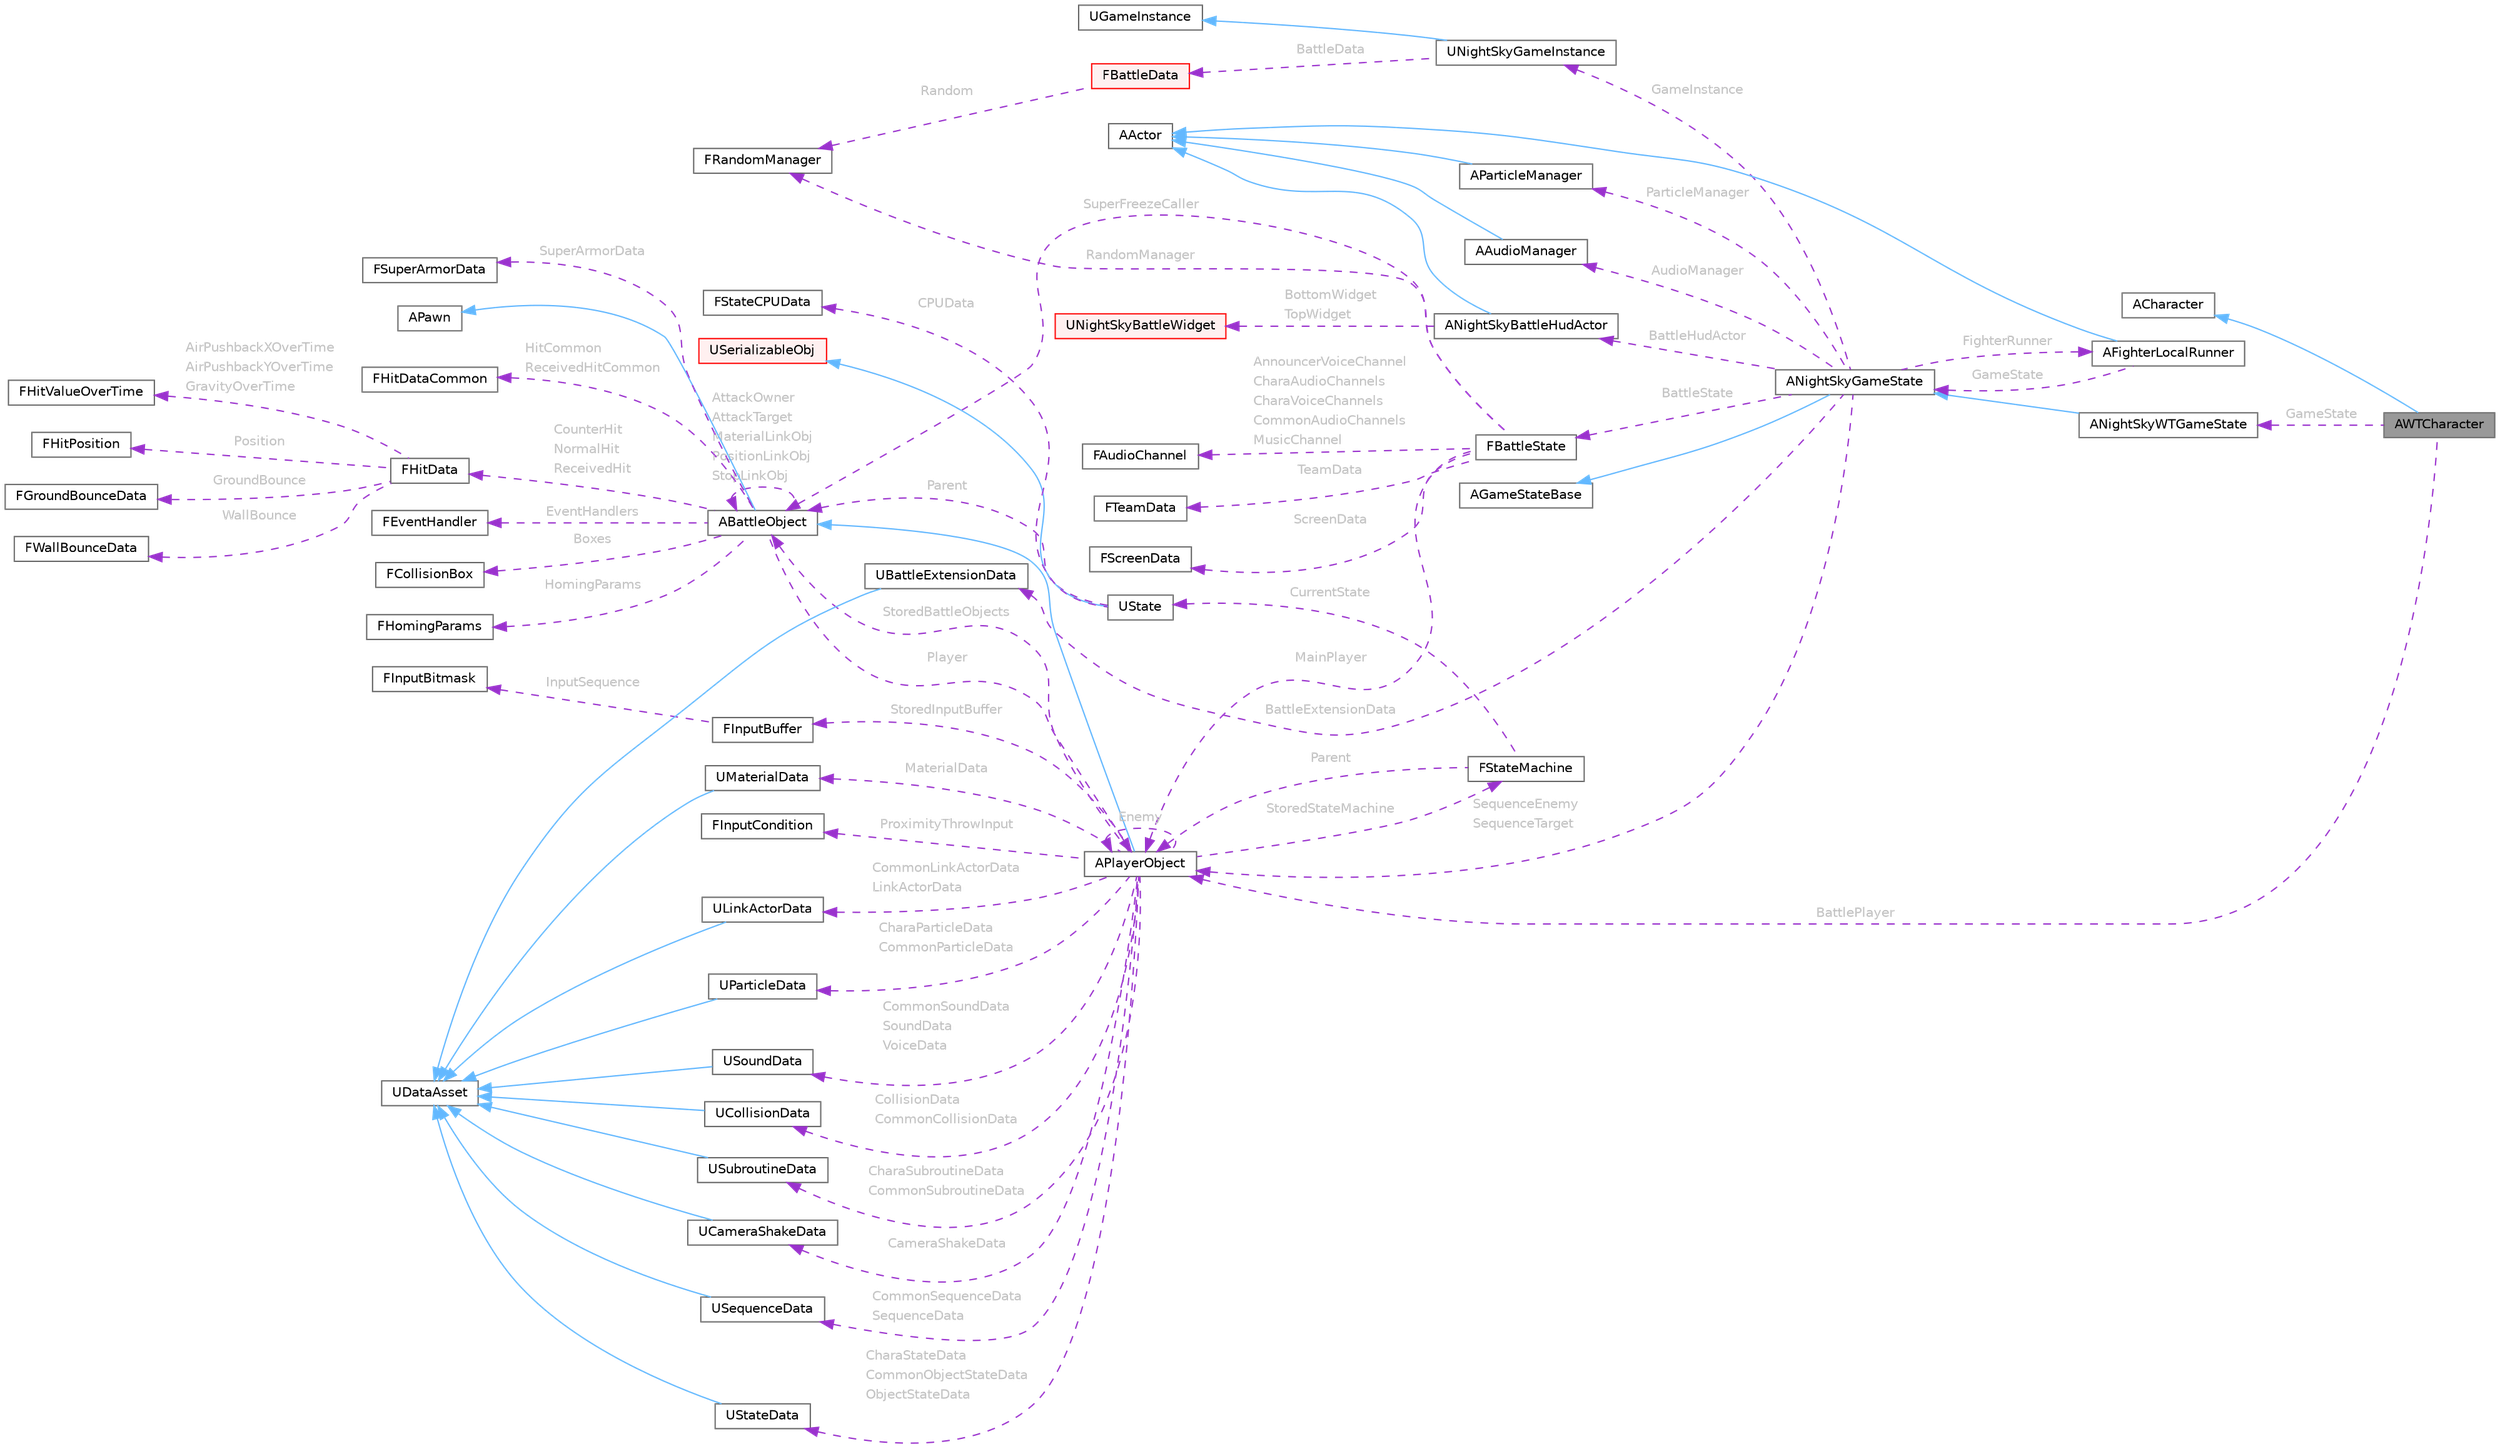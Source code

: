 digraph "AWTCharacter"
{
 // LATEX_PDF_SIZE
  bgcolor="transparent";
  edge [fontname=Helvetica,fontsize=10,labelfontname=Helvetica,labelfontsize=10];
  node [fontname=Helvetica,fontsize=10,shape=box,height=0.2,width=0.4];
  rankdir="LR";
  Node1 [id="Node000001",label="AWTCharacter",height=0.2,width=0.4,color="gray40", fillcolor="grey60", style="filled", fontcolor="black",tooltip=" "];
  Node2 -> Node1 [id="edge1_Node000001_Node000002",dir="back",color="steelblue1",style="solid",tooltip=" "];
  Node2 [id="Node000002",label="ACharacter",height=0.2,width=0.4,color="gray40", fillcolor="white", style="filled",tooltip=" "];
  Node3 -> Node1 [id="edge2_Node000001_Node000003",dir="back",color="darkorchid3",style="dashed",tooltip=" ",label=<<TABLE CELLBORDER="0" BORDER="0"><TR><TD VALIGN="top" ALIGN="LEFT" CELLPADDING="1" CELLSPACING="0">GameState</TD></TR>
</TABLE>> ,fontcolor="grey" ];
  Node3 [id="Node000003",label="ANightSkyWTGameState",height=0.2,width=0.4,color="gray40", fillcolor="white", style="filled",URL="$class_a_night_sky_w_t_game_state.html",tooltip=" "];
  Node4 -> Node3 [id="edge3_Node000003_Node000004",dir="back",color="steelblue1",style="solid",tooltip=" "];
  Node4 [id="Node000004",label="ANightSkyGameState",height=0.2,width=0.4,color="gray40", fillcolor="white", style="filled",URL="$class_a_night_sky_game_state.html",tooltip=" "];
  Node5 -> Node4 [id="edge4_Node000004_Node000005",dir="back",color="steelblue1",style="solid",tooltip=" "];
  Node5 [id="Node000005",label="AGameStateBase",height=0.2,width=0.4,color="gray40", fillcolor="white", style="filled",tooltip=" "];
  Node6 -> Node4 [id="edge5_Node000004_Node000006",dir="back",color="darkorchid3",style="dashed",tooltip=" ",label=<<TABLE CELLBORDER="0" BORDER="0"><TR><TD VALIGN="top" ALIGN="LEFT" CELLPADDING="1" CELLSPACING="0">BattleState</TD></TR>
</TABLE>> ,fontcolor="grey" ];
  Node6 [id="Node000006",label="FBattleState",height=0.2,width=0.4,color="gray40", fillcolor="white", style="filled",URL="$struct_f_battle_state.html",tooltip=" "];
  Node7 -> Node6 [id="edge6_Node000006_Node000007",dir="back",color="darkorchid3",style="dashed",tooltip=" ",label=<<TABLE CELLBORDER="0" BORDER="0"><TR><TD VALIGN="top" ALIGN="LEFT" CELLPADDING="1" CELLSPACING="0">ScreenData</TD></TR>
</TABLE>> ,fontcolor="grey" ];
  Node7 [id="Node000007",label="FScreenData",height=0.2,width=0.4,color="gray40", fillcolor="white", style="filled",URL="$struct_f_screen_data.html",tooltip=" "];
  Node8 -> Node6 [id="edge7_Node000006_Node000008",dir="back",color="darkorchid3",style="dashed",tooltip=" ",label=<<TABLE CELLBORDER="0" BORDER="0"><TR><TD VALIGN="top" ALIGN="LEFT" CELLPADDING="1" CELLSPACING="0">RandomManager</TD></TR>
</TABLE>> ,fontcolor="grey" ];
  Node8 [id="Node000008",label="FRandomManager",height=0.2,width=0.4,color="gray40", fillcolor="white", style="filled",URL="$struct_f_random_manager.html",tooltip=" "];
  Node9 -> Node6 [id="edge8_Node000006_Node000009",dir="back",color="darkorchid3",style="dashed",tooltip=" ",label=<<TABLE CELLBORDER="0" BORDER="0"><TR><TD VALIGN="top" ALIGN="LEFT" CELLPADDING="1" CELLSPACING="0">SuperFreezeCaller</TD></TR>
</TABLE>> ,fontcolor="grey" ];
  Node9 [id="Node000009",label="ABattleObject",height=0.2,width=0.4,color="gray40", fillcolor="white", style="filled",URL="$class_a_battle_object.html",tooltip=" "];
  Node10 -> Node9 [id="edge9_Node000009_Node000010",dir="back",color="steelblue1",style="solid",tooltip=" "];
  Node10 [id="Node000010",label="APawn",height=0.2,width=0.4,color="gray40", fillcolor="white", style="filled",tooltip=" "];
  Node11 -> Node9 [id="edge10_Node000009_Node000011",dir="back",color="darkorchid3",style="dashed",tooltip=" ",label=<<TABLE CELLBORDER="0" BORDER="0"><TR><TD VALIGN="top" ALIGN="LEFT" CELLPADDING="1" CELLSPACING="0">HitCommon</TD></TR>
<TR><TD VALIGN="top" ALIGN="LEFT" CELLPADDING="1" CELLSPACING="0">ReceivedHitCommon</TD></TR>
</TABLE>> ,fontcolor="grey" ];
  Node11 [id="Node000011",label="FHitDataCommon",height=0.2,width=0.4,color="gray40", fillcolor="white", style="filled",URL="$struct_f_hit_data_common.html",tooltip=" "];
  Node12 -> Node9 [id="edge11_Node000009_Node000012",dir="back",color="darkorchid3",style="dashed",tooltip=" ",label=<<TABLE CELLBORDER="0" BORDER="0"><TR><TD VALIGN="top" ALIGN="LEFT" CELLPADDING="1" CELLSPACING="0">CounterHit</TD></TR>
<TR><TD VALIGN="top" ALIGN="LEFT" CELLPADDING="1" CELLSPACING="0">NormalHit</TD></TR>
<TR><TD VALIGN="top" ALIGN="LEFT" CELLPADDING="1" CELLSPACING="0">ReceivedHit</TD></TR>
</TABLE>> ,fontcolor="grey" ];
  Node12 [id="Node000012",label="FHitData",height=0.2,width=0.4,color="gray40", fillcolor="white", style="filled",URL="$struct_f_hit_data.html",tooltip=" "];
  Node13 -> Node12 [id="edge12_Node000012_Node000013",dir="back",color="darkorchid3",style="dashed",tooltip=" ",label=<<TABLE CELLBORDER="0" BORDER="0"><TR><TD VALIGN="top" ALIGN="LEFT" CELLPADDING="1" CELLSPACING="0">AirPushbackXOverTime</TD></TR>
<TR><TD VALIGN="top" ALIGN="LEFT" CELLPADDING="1" CELLSPACING="0">AirPushbackYOverTime</TD></TR>
<TR><TD VALIGN="top" ALIGN="LEFT" CELLPADDING="1" CELLSPACING="0">GravityOverTime</TD></TR>
</TABLE>> ,fontcolor="grey" ];
  Node13 [id="Node000013",label="FHitValueOverTime",height=0.2,width=0.4,color="gray40", fillcolor="white", style="filled",URL="$struct_f_hit_value_over_time.html",tooltip=" "];
  Node14 -> Node12 [id="edge13_Node000012_Node000014",dir="back",color="darkorchid3",style="dashed",tooltip=" ",label=<<TABLE CELLBORDER="0" BORDER="0"><TR><TD VALIGN="top" ALIGN="LEFT" CELLPADDING="1" CELLSPACING="0">Position</TD></TR>
</TABLE>> ,fontcolor="grey" ];
  Node14 [id="Node000014",label="FHitPosition",height=0.2,width=0.4,color="gray40", fillcolor="white", style="filled",URL="$struct_f_hit_position.html",tooltip=" "];
  Node15 -> Node12 [id="edge14_Node000012_Node000015",dir="back",color="darkorchid3",style="dashed",tooltip=" ",label=<<TABLE CELLBORDER="0" BORDER="0"><TR><TD VALIGN="top" ALIGN="LEFT" CELLPADDING="1" CELLSPACING="0">GroundBounce</TD></TR>
</TABLE>> ,fontcolor="grey" ];
  Node15 [id="Node000015",label="FGroundBounceData",height=0.2,width=0.4,color="gray40", fillcolor="white", style="filled",URL="$struct_f_ground_bounce_data.html",tooltip=" "];
  Node16 -> Node12 [id="edge15_Node000012_Node000016",dir="back",color="darkorchid3",style="dashed",tooltip=" ",label=<<TABLE CELLBORDER="0" BORDER="0"><TR><TD VALIGN="top" ALIGN="LEFT" CELLPADDING="1" CELLSPACING="0">WallBounce</TD></TR>
</TABLE>> ,fontcolor="grey" ];
  Node16 [id="Node000016",label="FWallBounceData",height=0.2,width=0.4,color="gray40", fillcolor="white", style="filled",URL="$struct_f_wall_bounce_data.html",tooltip=" "];
  Node17 -> Node9 [id="edge16_Node000009_Node000017",dir="back",color="darkorchid3",style="dashed",tooltip=" ",label=<<TABLE CELLBORDER="0" BORDER="0"><TR><TD VALIGN="top" ALIGN="LEFT" CELLPADDING="1" CELLSPACING="0">EventHandlers</TD></TR>
</TABLE>> ,fontcolor="grey" ];
  Node17 [id="Node000017",label="FEventHandler",height=0.2,width=0.4,color="gray40", fillcolor="white", style="filled",URL="$struct_f_event_handler.html",tooltip=" "];
  Node18 -> Node9 [id="edge17_Node000009_Node000018",dir="back",color="darkorchid3",style="dashed",tooltip=" ",label=<<TABLE CELLBORDER="0" BORDER="0"><TR><TD VALIGN="top" ALIGN="LEFT" CELLPADDING="1" CELLSPACING="0">Boxes</TD></TR>
</TABLE>> ,fontcolor="grey" ];
  Node18 [id="Node000018",label="FCollisionBox",height=0.2,width=0.4,color="gray40", fillcolor="white", style="filled",URL="$struct_f_collision_box.html",tooltip="A collision box."];
  Node19 -> Node9 [id="edge18_Node000009_Node000019",dir="back",color="darkorchid3",style="dashed",tooltip=" ",label=<<TABLE CELLBORDER="0" BORDER="0"><TR><TD VALIGN="top" ALIGN="LEFT" CELLPADDING="1" CELLSPACING="0">HomingParams</TD></TR>
</TABLE>> ,fontcolor="grey" ];
  Node19 [id="Node000019",label="FHomingParams",height=0.2,width=0.4,color="gray40", fillcolor="white", style="filled",URL="$struct_f_homing_params.html",tooltip=" "];
  Node20 -> Node9 [id="edge19_Node000009_Node000020",dir="back",color="darkorchid3",style="dashed",tooltip=" ",label=<<TABLE CELLBORDER="0" BORDER="0"><TR><TD VALIGN="top" ALIGN="LEFT" CELLPADDING="1" CELLSPACING="0">SuperArmorData</TD></TR>
</TABLE>> ,fontcolor="grey" ];
  Node20 [id="Node000020",label="FSuperArmorData",height=0.2,width=0.4,color="gray40", fillcolor="white", style="filled",URL="$struct_f_super_armor_data.html",tooltip=" "];
  Node21 -> Node9 [id="edge20_Node000009_Node000021",dir="back",color="darkorchid3",style="dashed",tooltip=" ",label=<<TABLE CELLBORDER="0" BORDER="0"><TR><TD VALIGN="top" ALIGN="LEFT" CELLPADDING="1" CELLSPACING="0">Player</TD></TR>
</TABLE>> ,fontcolor="grey" ];
  Node21 [id="Node000021",label="APlayerObject",height=0.2,width=0.4,color="gray40", fillcolor="white", style="filled",URL="$class_a_player_object.html",tooltip=" "];
  Node9 -> Node21 [id="edge21_Node000021_Node000009",dir="back",color="steelblue1",style="solid",tooltip=" "];
  Node22 -> Node21 [id="edge22_Node000021_Node000022",dir="back",color="darkorchid3",style="dashed",tooltip=" ",label=<<TABLE CELLBORDER="0" BORDER="0"><TR><TD VALIGN="top" ALIGN="LEFT" CELLPADDING="1" CELLSPACING="0">ProximityThrowInput</TD></TR>
</TABLE>> ,fontcolor="grey" ];
  Node22 [id="Node000022",label="FInputCondition",height=0.2,width=0.4,color="gray40", fillcolor="white", style="filled",URL="$struct_f_input_condition.html",tooltip=" "];
  Node23 -> Node21 [id="edge23_Node000021_Node000023",dir="back",color="darkorchid3",style="dashed",tooltip=" ",label=<<TABLE CELLBORDER="0" BORDER="0"><TR><TD VALIGN="top" ALIGN="LEFT" CELLPADDING="1" CELLSPACING="0">StoredStateMachine</TD></TR>
</TABLE>> ,fontcolor="grey" ];
  Node23 [id="Node000023",label="FStateMachine",height=0.2,width=0.4,color="gray40", fillcolor="white", style="filled",URL="$struct_f_state_machine.html",tooltip="The player object's state machine."];
  Node24 -> Node23 [id="edge24_Node000023_Node000024",dir="back",color="darkorchid3",style="dashed",tooltip=" ",label=<<TABLE CELLBORDER="0" BORDER="0"><TR><TD VALIGN="top" ALIGN="LEFT" CELLPADDING="1" CELLSPACING="0">CurrentState</TD></TR>
</TABLE>> ,fontcolor="grey" ];
  Node24 [id="Node000024",label="UState",height=0.2,width=0.4,color="gray40", fillcolor="white", style="filled",URL="$class_u_state.html",tooltip="A character state that determines behavior."];
  Node25 -> Node24 [id="edge25_Node000024_Node000025",dir="back",color="steelblue1",style="solid",tooltip=" "];
  Node25 [id="Node000025",label="USerializableObj",height=0.2,width=0.4,color="red", fillcolor="#FFF0F0", style="filled",URL="$class_u_serializable_obj.html",tooltip=" "];
  Node9 -> Node24 [id="edge26_Node000024_Node000009",dir="back",color="darkorchid3",style="dashed",tooltip=" ",label=<<TABLE CELLBORDER="0" BORDER="0"><TR><TD VALIGN="top" ALIGN="LEFT" CELLPADDING="1" CELLSPACING="0">Parent</TD></TR>
</TABLE>> ,fontcolor="grey" ];
  Node27 -> Node24 [id="edge27_Node000024_Node000027",dir="back",color="darkorchid3",style="dashed",tooltip=" ",label=<<TABLE CELLBORDER="0" BORDER="0"><TR><TD VALIGN="top" ALIGN="LEFT" CELLPADDING="1" CELLSPACING="0">CPUData</TD></TR>
</TABLE>> ,fontcolor="grey" ];
  Node27 [id="Node000027",label="FStateCPUData",height=0.2,width=0.4,color="gray40", fillcolor="white", style="filled",URL="$struct_f_state_c_p_u_data.html",tooltip=" "];
  Node21 -> Node23 [id="edge28_Node000023_Node000021",dir="back",color="darkorchid3",style="dashed",tooltip=" ",label=<<TABLE CELLBORDER="0" BORDER="0"><TR><TD VALIGN="top" ALIGN="LEFT" CELLPADDING="1" CELLSPACING="0">Parent</TD></TR>
</TABLE>> ,fontcolor="grey" ];
  Node28 -> Node21 [id="edge29_Node000021_Node000028",dir="back",color="darkorchid3",style="dashed",tooltip=" ",label=<<TABLE CELLBORDER="0" BORDER="0"><TR><TD VALIGN="top" ALIGN="LEFT" CELLPADDING="1" CELLSPACING="0">StoredInputBuffer</TD></TR>
</TABLE>> ,fontcolor="grey" ];
  Node28 [id="Node000028",label="FInputBuffer",height=0.2,width=0.4,color="gray40", fillcolor="white", style="filled",URL="$struct_f_input_buffer.html",tooltip="The input buffer for a player object."];
  Node29 -> Node28 [id="edge30_Node000028_Node000029",dir="back",color="darkorchid3",style="dashed",tooltip=" ",label=<<TABLE CELLBORDER="0" BORDER="0"><TR><TD VALIGN="top" ALIGN="LEFT" CELLPADDING="1" CELLSPACING="0">InputSequence</TD></TR>
</TABLE>> ,fontcolor="grey" ];
  Node29 [id="Node000029",label="FInputBitmask",height=0.2,width=0.4,color="gray40", fillcolor="white", style="filled",URL="$struct_f_input_bitmask.html",tooltip=" "];
  Node21 -> Node21 [id="edge31_Node000021_Node000021",dir="back",color="darkorchid3",style="dashed",tooltip=" ",label=<<TABLE CELLBORDER="0" BORDER="0"><TR><TD VALIGN="top" ALIGN="LEFT" CELLPADDING="1" CELLSPACING="0">Enemy</TD></TR>
</TABLE>> ,fontcolor="grey" ];
  Node9 -> Node21 [id="edge32_Node000021_Node000009",dir="back",color="darkorchid3",style="dashed",tooltip=" ",label=<<TABLE CELLBORDER="0" BORDER="0"><TR><TD VALIGN="top" ALIGN="LEFT" CELLPADDING="1" CELLSPACING="0">StoredBattleObjects</TD></TR>
</TABLE>> ,fontcolor="grey" ];
  Node30 -> Node21 [id="edge33_Node000021_Node000030",dir="back",color="darkorchid3",style="dashed",tooltip=" ",label=<<TABLE CELLBORDER="0" BORDER="0"><TR><TD VALIGN="top" ALIGN="LEFT" CELLPADDING="1" CELLSPACING="0">CollisionData</TD></TR>
<TR><TD VALIGN="top" ALIGN="LEFT" CELLPADDING="1" CELLSPACING="0">CommonCollisionData</TD></TR>
</TABLE>> ,fontcolor="grey" ];
  Node30 [id="Node000030",label="UCollisionData",height=0.2,width=0.4,color="gray40", fillcolor="white", style="filled",URL="$class_u_collision_data.html",tooltip=" "];
  Node31 -> Node30 [id="edge34_Node000030_Node000031",dir="back",color="steelblue1",style="solid",tooltip=" "];
  Node31 [id="Node000031",label="UDataAsset",height=0.2,width=0.4,color="gray40", fillcolor="white", style="filled",tooltip=" "];
  Node32 -> Node21 [id="edge35_Node000021_Node000032",dir="back",color="darkorchid3",style="dashed",tooltip=" ",label=<<TABLE CELLBORDER="0" BORDER="0"><TR><TD VALIGN="top" ALIGN="LEFT" CELLPADDING="1" CELLSPACING="0">CharaSubroutineData</TD></TR>
<TR><TD VALIGN="top" ALIGN="LEFT" CELLPADDING="1" CELLSPACING="0">CommonSubroutineData</TD></TR>
</TABLE>> ,fontcolor="grey" ];
  Node32 [id="Node000032",label="USubroutineData",height=0.2,width=0.4,color="gray40", fillcolor="white", style="filled",URL="$class_u_subroutine_data.html",tooltip=" "];
  Node31 -> Node32 [id="edge36_Node000032_Node000031",dir="back",color="steelblue1",style="solid",tooltip=" "];
  Node33 -> Node21 [id="edge37_Node000021_Node000033",dir="back",color="darkorchid3",style="dashed",tooltip=" ",label=<<TABLE CELLBORDER="0" BORDER="0"><TR><TD VALIGN="top" ALIGN="LEFT" CELLPADDING="1" CELLSPACING="0">CharaStateData</TD></TR>
<TR><TD VALIGN="top" ALIGN="LEFT" CELLPADDING="1" CELLSPACING="0">CommonObjectStateData</TD></TR>
<TR><TD VALIGN="top" ALIGN="LEFT" CELLPADDING="1" CELLSPACING="0">ObjectStateData</TD></TR>
</TABLE>> ,fontcolor="grey" ];
  Node33 [id="Node000033",label="UStateData",height=0.2,width=0.4,color="gray40", fillcolor="white", style="filled",URL="$class_u_state_data.html",tooltip=" "];
  Node31 -> Node33 [id="edge38_Node000033_Node000031",dir="back",color="steelblue1",style="solid",tooltip=" "];
  Node34 -> Node21 [id="edge39_Node000021_Node000034",dir="back",color="darkorchid3",style="dashed",tooltip=" ",label=<<TABLE CELLBORDER="0" BORDER="0"><TR><TD VALIGN="top" ALIGN="LEFT" CELLPADDING="1" CELLSPACING="0">MaterialData</TD></TR>
</TABLE>> ,fontcolor="grey" ];
  Node34 [id="Node000034",label="UMaterialData",height=0.2,width=0.4,color="gray40", fillcolor="white", style="filled",URL="$class_u_material_data.html",tooltip=" "];
  Node31 -> Node34 [id="edge40_Node000034_Node000031",dir="back",color="steelblue1",style="solid",tooltip=" "];
  Node35 -> Node21 [id="edge41_Node000021_Node000035",dir="back",color="darkorchid3",style="dashed",tooltip=" ",label=<<TABLE CELLBORDER="0" BORDER="0"><TR><TD VALIGN="top" ALIGN="LEFT" CELLPADDING="1" CELLSPACING="0">CommonLinkActorData</TD></TR>
<TR><TD VALIGN="top" ALIGN="LEFT" CELLPADDING="1" CELLSPACING="0">LinkActorData</TD></TR>
</TABLE>> ,fontcolor="grey" ];
  Node35 [id="Node000035",label="ULinkActorData",height=0.2,width=0.4,color="gray40", fillcolor="white", style="filled",URL="$class_u_link_actor_data.html",tooltip=" "];
  Node31 -> Node35 [id="edge42_Node000035_Node000031",dir="back",color="steelblue1",style="solid",tooltip=" "];
  Node36 -> Node21 [id="edge43_Node000021_Node000036",dir="back",color="darkorchid3",style="dashed",tooltip=" ",label=<<TABLE CELLBORDER="0" BORDER="0"><TR><TD VALIGN="top" ALIGN="LEFT" CELLPADDING="1" CELLSPACING="0">CharaParticleData</TD></TR>
<TR><TD VALIGN="top" ALIGN="LEFT" CELLPADDING="1" CELLSPACING="0">CommonParticleData</TD></TR>
</TABLE>> ,fontcolor="grey" ];
  Node36 [id="Node000036",label="UParticleData",height=0.2,width=0.4,color="gray40", fillcolor="white", style="filled",URL="$class_u_particle_data.html",tooltip=" "];
  Node31 -> Node36 [id="edge44_Node000036_Node000031",dir="back",color="steelblue1",style="solid",tooltip=" "];
  Node37 -> Node21 [id="edge45_Node000021_Node000037",dir="back",color="darkorchid3",style="dashed",tooltip=" ",label=<<TABLE CELLBORDER="0" BORDER="0"><TR><TD VALIGN="top" ALIGN="LEFT" CELLPADDING="1" CELLSPACING="0">CommonSequenceData</TD></TR>
<TR><TD VALIGN="top" ALIGN="LEFT" CELLPADDING="1" CELLSPACING="0">SequenceData</TD></TR>
</TABLE>> ,fontcolor="grey" ];
  Node37 [id="Node000037",label="USequenceData",height=0.2,width=0.4,color="gray40", fillcolor="white", style="filled",URL="$class_u_sequence_data.html",tooltip=" "];
  Node31 -> Node37 [id="edge46_Node000037_Node000031",dir="back",color="steelblue1",style="solid",tooltip=" "];
  Node38 -> Node21 [id="edge47_Node000021_Node000038",dir="back",color="darkorchid3",style="dashed",tooltip=" ",label=<<TABLE CELLBORDER="0" BORDER="0"><TR><TD VALIGN="top" ALIGN="LEFT" CELLPADDING="1" CELLSPACING="0">CameraShakeData</TD></TR>
</TABLE>> ,fontcolor="grey" ];
  Node38 [id="Node000038",label="UCameraShakeData",height=0.2,width=0.4,color="gray40", fillcolor="white", style="filled",URL="$class_u_camera_shake_data.html",tooltip=" "];
  Node31 -> Node38 [id="edge48_Node000038_Node000031",dir="back",color="steelblue1",style="solid",tooltip=" "];
  Node39 -> Node21 [id="edge49_Node000021_Node000039",dir="back",color="darkorchid3",style="dashed",tooltip=" ",label=<<TABLE CELLBORDER="0" BORDER="0"><TR><TD VALIGN="top" ALIGN="LEFT" CELLPADDING="1" CELLSPACING="0">CommonSoundData</TD></TR>
<TR><TD VALIGN="top" ALIGN="LEFT" CELLPADDING="1" CELLSPACING="0">SoundData</TD></TR>
<TR><TD VALIGN="top" ALIGN="LEFT" CELLPADDING="1" CELLSPACING="0">VoiceData</TD></TR>
</TABLE>> ,fontcolor="grey" ];
  Node39 [id="Node000039",label="USoundData",height=0.2,width=0.4,color="gray40", fillcolor="white", style="filled",URL="$class_u_sound_data.html",tooltip=" "];
  Node31 -> Node39 [id="edge50_Node000039_Node000031",dir="back",color="steelblue1",style="solid",tooltip=" "];
  Node9 -> Node9 [id="edge51_Node000009_Node000009",dir="back",color="darkorchid3",style="dashed",tooltip=" ",label=<<TABLE CELLBORDER="0" BORDER="0"><TR><TD VALIGN="top" ALIGN="LEFT" CELLPADDING="1" CELLSPACING="0">AttackOwner</TD></TR>
<TR><TD VALIGN="top" ALIGN="LEFT" CELLPADDING="1" CELLSPACING="0">AttackTarget</TD></TR>
<TR><TD VALIGN="top" ALIGN="LEFT" CELLPADDING="1" CELLSPACING="0">MaterialLinkObj</TD></TR>
<TR><TD VALIGN="top" ALIGN="LEFT" CELLPADDING="1" CELLSPACING="0">PositionLinkObj</TD></TR>
<TR><TD VALIGN="top" ALIGN="LEFT" CELLPADDING="1" CELLSPACING="0">StopLinkObj</TD></TR>
</TABLE>> ,fontcolor="grey" ];
  Node21 -> Node6 [id="edge52_Node000006_Node000021",dir="back",color="darkorchid3",style="dashed",tooltip=" ",label=<<TABLE CELLBORDER="0" BORDER="0"><TR><TD VALIGN="top" ALIGN="LEFT" CELLPADDING="1" CELLSPACING="0">MainPlayer</TD></TR>
</TABLE>> ,fontcolor="grey" ];
  Node40 -> Node6 [id="edge53_Node000006_Node000040",dir="back",color="darkorchid3",style="dashed",tooltip=" ",label=<<TABLE CELLBORDER="0" BORDER="0"><TR><TD VALIGN="top" ALIGN="LEFT" CELLPADDING="1" CELLSPACING="0">AnnouncerVoiceChannel</TD></TR>
<TR><TD VALIGN="top" ALIGN="LEFT" CELLPADDING="1" CELLSPACING="0">CharaAudioChannels</TD></TR>
<TR><TD VALIGN="top" ALIGN="LEFT" CELLPADDING="1" CELLSPACING="0">CharaVoiceChannels</TD></TR>
<TR><TD VALIGN="top" ALIGN="LEFT" CELLPADDING="1" CELLSPACING="0">CommonAudioChannels</TD></TR>
<TR><TD VALIGN="top" ALIGN="LEFT" CELLPADDING="1" CELLSPACING="0">MusicChannel</TD></TR>
</TABLE>> ,fontcolor="grey" ];
  Node40 [id="Node000040",label="FAudioChannel",height=0.2,width=0.4,color="gray40", fillcolor="white", style="filled",URL="$struct_f_audio_channel.html",tooltip=" "];
  Node41 -> Node6 [id="edge54_Node000006_Node000041",dir="back",color="darkorchid3",style="dashed",tooltip=" ",label=<<TABLE CELLBORDER="0" BORDER="0"><TR><TD VALIGN="top" ALIGN="LEFT" CELLPADDING="1" CELLSPACING="0">TeamData</TD></TR>
</TABLE>> ,fontcolor="grey" ];
  Node41 [id="Node000041",label="FTeamData",height=0.2,width=0.4,color="gray40", fillcolor="white", style="filled",URL="$struct_f_team_data.html",tooltip=" "];
  Node42 -> Node4 [id="edge55_Node000004_Node000042",dir="back",color="darkorchid3",style="dashed",tooltip=" ",label=<<TABLE CELLBORDER="0" BORDER="0"><TR><TD VALIGN="top" ALIGN="LEFT" CELLPADDING="1" CELLSPACING="0">BattleExtensionData</TD></TR>
</TABLE>> ,fontcolor="grey" ];
  Node42 [id="Node000042",label="UBattleExtensionData",height=0.2,width=0.4,color="gray40", fillcolor="white", style="filled",URL="$class_u_battle_extension_data.html",tooltip=" "];
  Node31 -> Node42 [id="edge56_Node000042_Node000031",dir="back",color="steelblue1",style="solid",tooltip=" "];
  Node43 -> Node4 [id="edge57_Node000004_Node000043",dir="back",color="darkorchid3",style="dashed",tooltip=" ",label=<<TABLE CELLBORDER="0" BORDER="0"><TR><TD VALIGN="top" ALIGN="LEFT" CELLPADDING="1" CELLSPACING="0">GameInstance</TD></TR>
</TABLE>> ,fontcolor="grey" ];
  Node43 [id="Node000043",label="UNightSkyGameInstance",height=0.2,width=0.4,color="gray40", fillcolor="white", style="filled",URL="$class_u_night_sky_game_instance.html",tooltip=" "];
  Node44 -> Node43 [id="edge58_Node000043_Node000044",dir="back",color="steelblue1",style="solid",tooltip=" "];
  Node44 [id="Node000044",label="UGameInstance",height=0.2,width=0.4,color="gray40", fillcolor="white", style="filled",tooltip=" "];
  Node45 -> Node43 [id="edge59_Node000043_Node000045",dir="back",color="darkorchid3",style="dashed",tooltip=" ",label=<<TABLE CELLBORDER="0" BORDER="0"><TR><TD VALIGN="top" ALIGN="LEFT" CELLPADDING="1" CELLSPACING="0">BattleData</TD></TR>
</TABLE>> ,fontcolor="grey" ];
  Node45 [id="Node000045",label="FBattleData",height=0.2,width=0.4,color="red", fillcolor="#FFF0F0", style="filled",URL="$struct_f_battle_data.html",tooltip=" "];
  Node8 -> Node45 [id="edge60_Node000045_Node000008",dir="back",color="darkorchid3",style="dashed",tooltip=" ",label=<<TABLE CELLBORDER="0" BORDER="0"><TR><TD VALIGN="top" ALIGN="LEFT" CELLPADDING="1" CELLSPACING="0">Random</TD></TR>
</TABLE>> ,fontcolor="grey" ];
  Node48 -> Node4 [id="edge61_Node000004_Node000048",dir="back",color="darkorchid3",style="dashed",tooltip=" ",label=<<TABLE CELLBORDER="0" BORDER="0"><TR><TD VALIGN="top" ALIGN="LEFT" CELLPADDING="1" CELLSPACING="0">ParticleManager</TD></TR>
</TABLE>> ,fontcolor="grey" ];
  Node48 [id="Node000048",label="AParticleManager",height=0.2,width=0.4,color="gray40", fillcolor="white", style="filled",URL="$class_a_particle_manager.html",tooltip=" "];
  Node49 -> Node48 [id="edge62_Node000048_Node000049",dir="back",color="steelblue1",style="solid",tooltip=" "];
  Node49 [id="Node000049",label="AActor",height=0.2,width=0.4,color="gray40", fillcolor="white", style="filled",tooltip=" "];
  Node50 -> Node4 [id="edge63_Node000004_Node000050",dir="back",color="darkorchid3",style="dashed",tooltip=" ",label=<<TABLE CELLBORDER="0" BORDER="0"><TR><TD VALIGN="top" ALIGN="LEFT" CELLPADDING="1" CELLSPACING="0">AudioManager</TD></TR>
</TABLE>> ,fontcolor="grey" ];
  Node50 [id="Node000050",label="AAudioManager",height=0.2,width=0.4,color="gray40", fillcolor="white", style="filled",URL="$class_a_audio_manager.html",tooltip=" "];
  Node49 -> Node50 [id="edge64_Node000050_Node000049",dir="back",color="steelblue1",style="solid",tooltip=" "];
  Node21 -> Node4 [id="edge65_Node000004_Node000021",dir="back",color="darkorchid3",style="dashed",tooltip=" ",label=<<TABLE CELLBORDER="0" BORDER="0"><TR><TD VALIGN="top" ALIGN="LEFT" CELLPADDING="1" CELLSPACING="0">SequenceEnemy</TD></TR>
<TR><TD VALIGN="top" ALIGN="LEFT" CELLPADDING="1" CELLSPACING="0">SequenceTarget</TD></TR>
</TABLE>> ,fontcolor="grey" ];
  Node51 -> Node4 [id="edge66_Node000004_Node000051",dir="back",color="darkorchid3",style="dashed",tooltip=" ",label=<<TABLE CELLBORDER="0" BORDER="0"><TR><TD VALIGN="top" ALIGN="LEFT" CELLPADDING="1" CELLSPACING="0">FighterRunner</TD></TR>
</TABLE>> ,fontcolor="grey" ];
  Node51 [id="Node000051",label="AFighterLocalRunner",height=0.2,width=0.4,color="gray40", fillcolor="white", style="filled",URL="$class_a_fighter_local_runner.html",tooltip=" "];
  Node49 -> Node51 [id="edge67_Node000051_Node000049",dir="back",color="steelblue1",style="solid",tooltip=" "];
  Node4 -> Node51 [id="edge68_Node000051_Node000004",dir="back",color="darkorchid3",style="dashed",tooltip=" ",label=<<TABLE CELLBORDER="0" BORDER="0"><TR><TD VALIGN="top" ALIGN="LEFT" CELLPADDING="1" CELLSPACING="0">GameState</TD></TR>
</TABLE>> ,fontcolor="grey" ];
  Node52 -> Node4 [id="edge69_Node000004_Node000052",dir="back",color="darkorchid3",style="dashed",tooltip=" ",label=<<TABLE CELLBORDER="0" BORDER="0"><TR><TD VALIGN="top" ALIGN="LEFT" CELLPADDING="1" CELLSPACING="0">BattleHudActor</TD></TR>
</TABLE>> ,fontcolor="grey" ];
  Node52 [id="Node000052",label="ANightSkyBattleHudActor",height=0.2,width=0.4,color="gray40", fillcolor="white", style="filled",URL="$class_a_night_sky_battle_hud_actor.html",tooltip=" "];
  Node49 -> Node52 [id="edge70_Node000052_Node000049",dir="back",color="steelblue1",style="solid",tooltip=" "];
  Node53 -> Node52 [id="edge71_Node000052_Node000053",dir="back",color="darkorchid3",style="dashed",tooltip=" ",label=<<TABLE CELLBORDER="0" BORDER="0"><TR><TD VALIGN="top" ALIGN="LEFT" CELLPADDING="1" CELLSPACING="0">BottomWidget</TD></TR>
<TR><TD VALIGN="top" ALIGN="LEFT" CELLPADDING="1" CELLSPACING="0">TopWidget</TD></TR>
</TABLE>> ,fontcolor="grey" ];
  Node53 [id="Node000053",label="UNightSkyBattleWidget",height=0.2,width=0.4,color="red", fillcolor="#FFF0F0", style="filled",URL="$class_u_night_sky_battle_widget.html",tooltip=" "];
  Node21 -> Node1 [id="edge72_Node000001_Node000021",dir="back",color="darkorchid3",style="dashed",tooltip=" ",label=<<TABLE CELLBORDER="0" BORDER="0"><TR><TD VALIGN="top" ALIGN="LEFT" CELLPADDING="1" CELLSPACING="0">BattlePlayer</TD></TR>
</TABLE>> ,fontcolor="grey" ];
}
